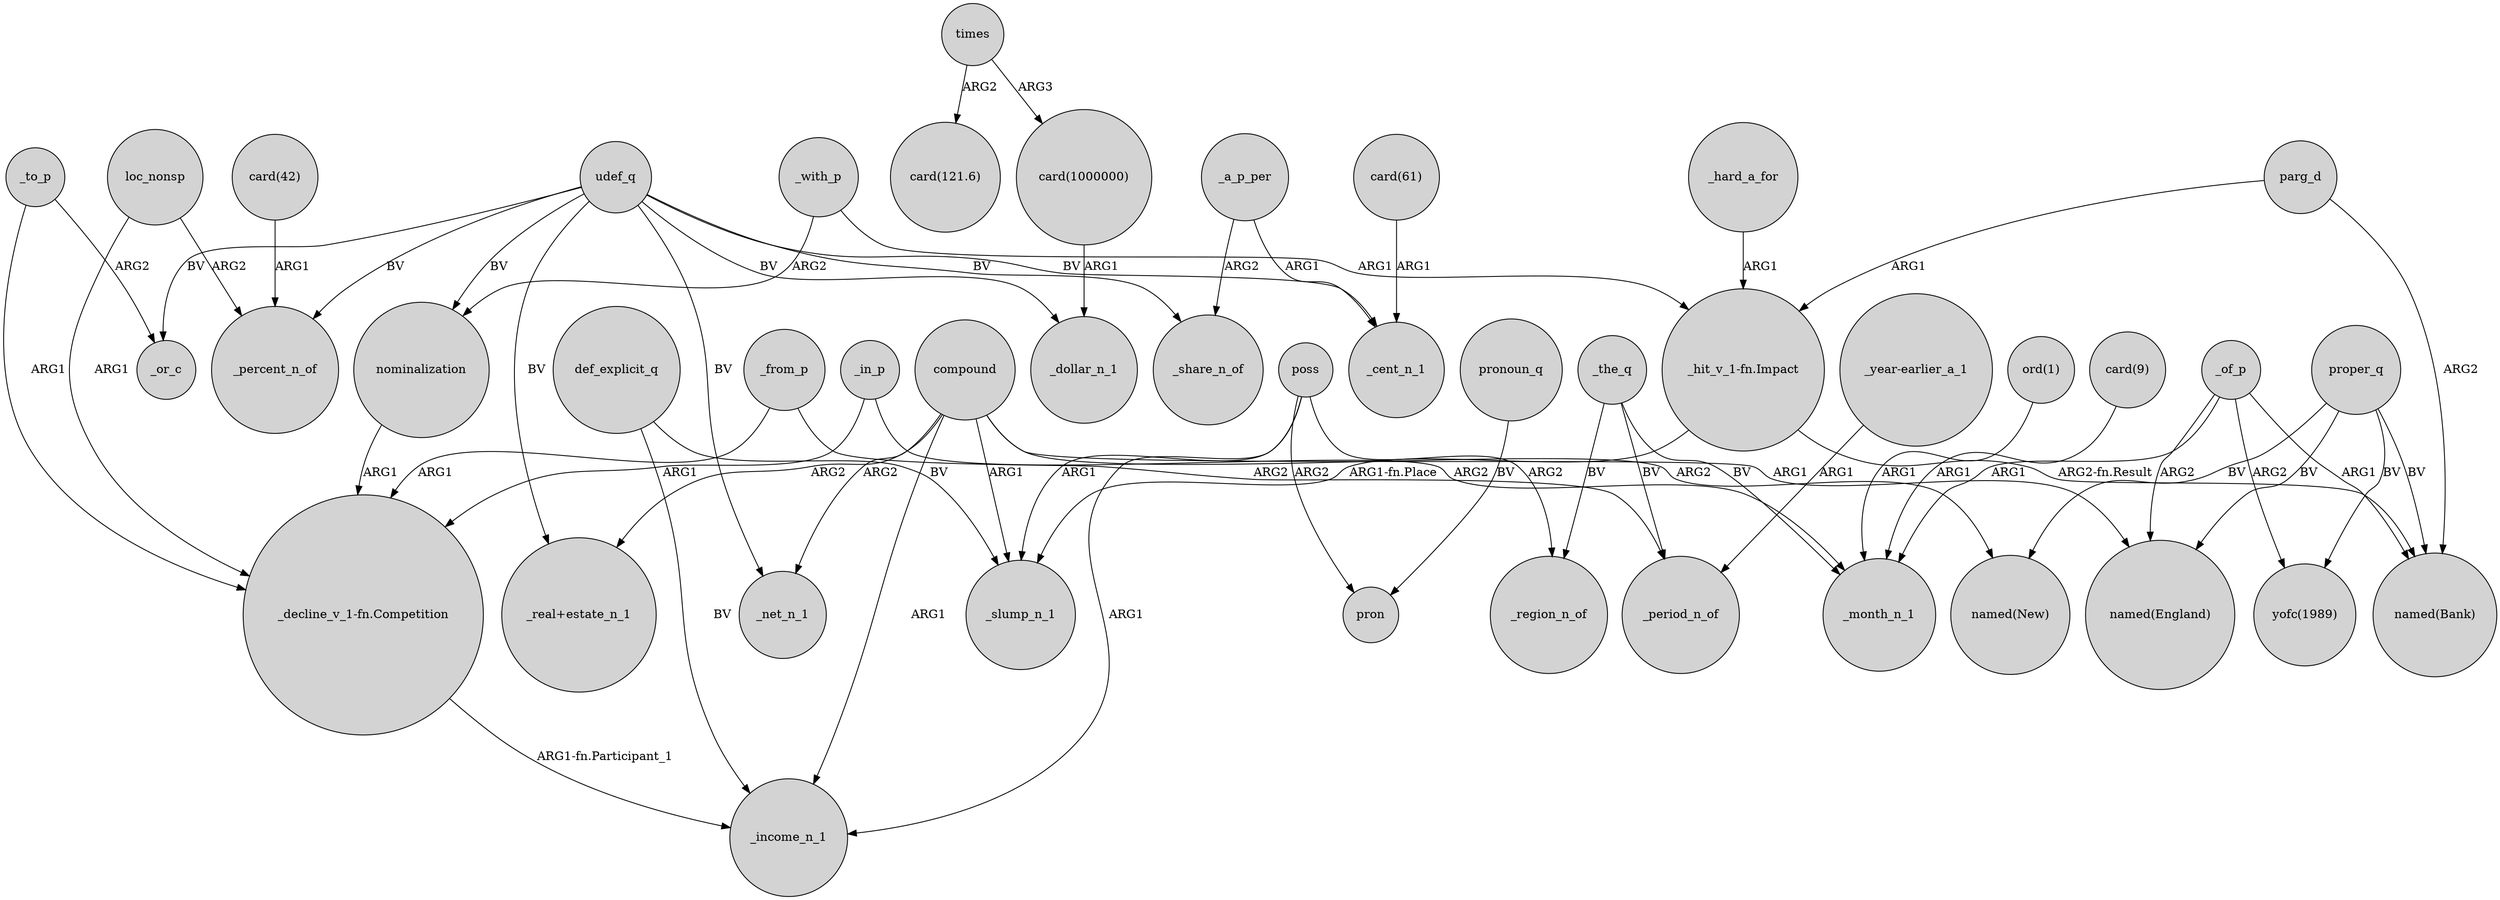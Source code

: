 digraph {
	node [shape=circle style=filled]
	_to_p -> "_decline_v_1-fn.Competition" [label=ARG1]
	_of_p -> "named(Bank)" [label=ARG1]
	_the_q -> _region_n_of [label=BV]
	proper_q -> "named(Bank)" [label=BV]
	_hard_a_for -> "_hit_v_1-fn.Impact" [label=ARG1]
	_from_p -> _period_n_of [label=ARG2]
	times -> "card(121.6)" [label=ARG2]
	_in_p -> _month_n_1 [label=ARG2]
	udef_q -> _dollar_n_1 [label=BV]
	_of_p -> _month_n_1 [label=ARG1]
	compound -> _income_n_1 [label=ARG1]
	"_decline_v_1-fn.Competition" -> _income_n_1 [label="ARG1-fn.Participant_1"]
	poss -> _region_n_of [label=ARG2]
	udef_q -> _or_c [label=BV]
	loc_nonsp -> "_decline_v_1-fn.Competition" [label=ARG1]
	udef_q -> "_real+estate_n_1" [label=BV]
	_the_q -> _period_n_of [label=BV]
	compound -> "_real+estate_n_1" [label=ARG2]
	_a_p_per -> _cent_n_1 [label=ARG1]
	"_year-earlier_a_1" -> _period_n_of [label=ARG1]
	def_explicit_q -> _income_n_1 [label=BV]
	_from_p -> "_decline_v_1-fn.Competition" [label=ARG1]
	_with_p -> "_hit_v_1-fn.Impact" [label=ARG1]
	poss -> _income_n_1 [label=ARG1]
	_a_p_per -> _share_n_of [label=ARG2]
	"ord(1)" -> _month_n_1 [label=ARG1]
	def_explicit_q -> _slump_n_1 [label=BV]
	compound -> "named(England)" [label=ARG1]
	proper_q -> "yofc(1989)" [label=BV]
	"card(9)" -> _month_n_1 [label=ARG1]
	"card(61)" -> _cent_n_1 [label=ARG1]
	udef_q -> _percent_n_of [label=BV]
	proper_q -> "named(New)" [label=BV]
	nominalization -> "_decline_v_1-fn.Competition" [label=ARG1]
	loc_nonsp -> _percent_n_of [label=ARG2]
	poss -> pron [label=ARG2]
	poss -> _slump_n_1 [label=ARG1]
	udef_q -> _net_n_1 [label=BV]
	"card(42)" -> _percent_n_of [label=ARG1]
	udef_q -> nominalization [label=BV]
	_with_p -> nominalization [label=ARG2]
	udef_q -> _share_n_of [label=BV]
	"_hit_v_1-fn.Impact" -> _slump_n_1 [label="ARG1-fn.Place"]
	parg_d -> "named(Bank)" [label=ARG2]
	compound -> "named(New)" [label=ARG2]
	"card(1000000)" -> _dollar_n_1 [label=ARG1]
	_of_p -> "yofc(1989)" [label=ARG2]
	pronoun_q -> pron [label=BV]
	_the_q -> _month_n_1 [label=BV]
	_of_p -> "named(England)" [label=ARG2]
	_in_p -> "_decline_v_1-fn.Competition" [label=ARG1]
	compound -> _net_n_1 [label=ARG2]
	parg_d -> "_hit_v_1-fn.Impact" [label=ARG1]
	proper_q -> "named(England)" [label=BV]
	udef_q -> _cent_n_1 [label=BV]
	"_hit_v_1-fn.Impact" -> "named(Bank)" [label="ARG2-fn.Result"]
	times -> "card(1000000)" [label=ARG3]
	_to_p -> _or_c [label=ARG2]
	compound -> _slump_n_1 [label=ARG1]
}
